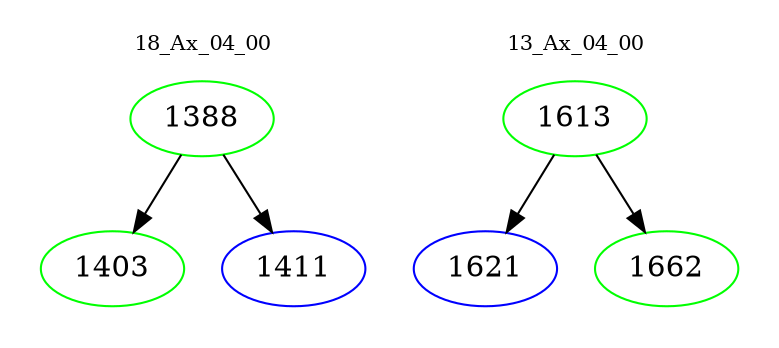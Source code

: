 digraph{
subgraph cluster_0 {
color = white
label = "18_Ax_04_00";
fontsize=10;
T0_1388 [label="1388", color="green"]
T0_1388 -> T0_1403 [color="black"]
T0_1403 [label="1403", color="green"]
T0_1388 -> T0_1411 [color="black"]
T0_1411 [label="1411", color="blue"]
}
subgraph cluster_1 {
color = white
label = "13_Ax_04_00";
fontsize=10;
T1_1613 [label="1613", color="green"]
T1_1613 -> T1_1621 [color="black"]
T1_1621 [label="1621", color="blue"]
T1_1613 -> T1_1662 [color="black"]
T1_1662 [label="1662", color="green"]
}
}
